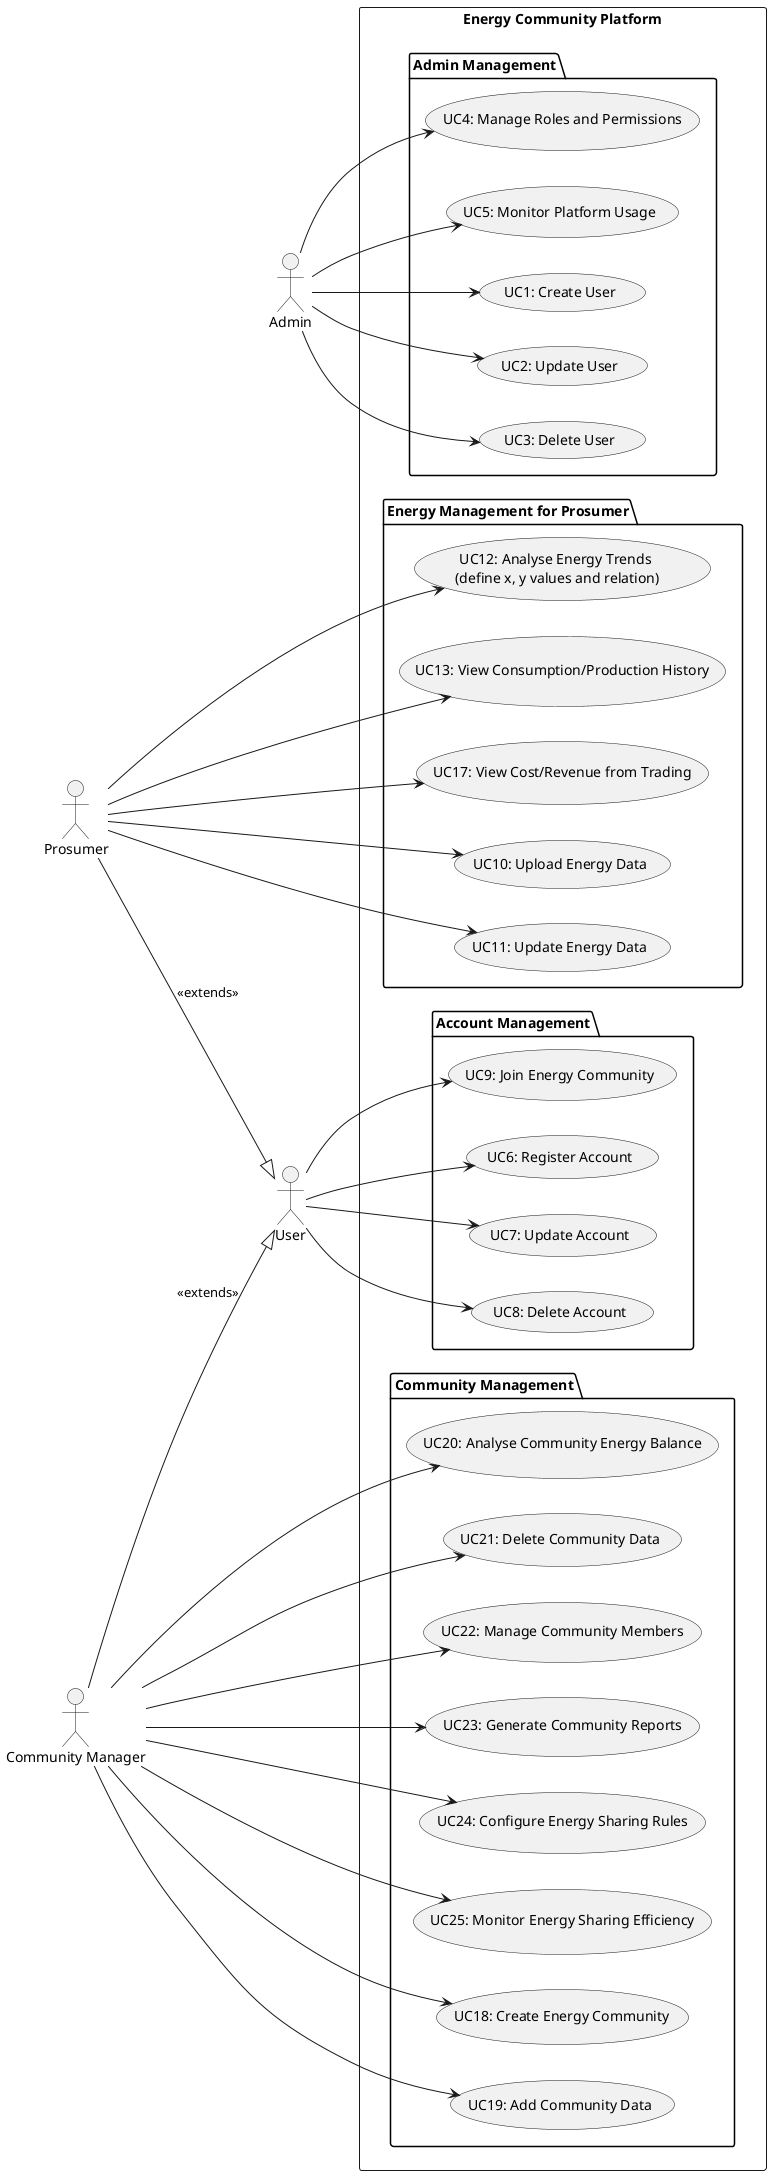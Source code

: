 @startuml
left to right direction

' Actors
actor Admin
actor User
actor Prosumer
actor "Community Manager" as CM
/' actor Grid
actor Solver '/

' Actor Relationships
Prosumer --|> User : <<extends>>
CM --|> User : <<extends>>

rectangle "Energy Community Platform" {

  ' Admin Use Cases
  package "Admin Management" {
    usecase "UC1: Create User" as UC1
    usecase "UC2: Update User" as UC2
    usecase "UC3: Delete User" as UC3
    usecase "UC4: Manage Roles and Permissions" as UC4
    usecase "UC5: Monitor Platform Usage" as UC5

    Admin --> UC1
    Admin --> UC2
    Admin --> UC3
    Admin --> UC4
    Admin --> UC5
  }

  ' User Use Cases
  package "Account Management" {
    usecase "UC6: Register Account" as UC6
    usecase "UC7: Update Account" as UC7
    usecase "UC8: Delete Account" as UC8
    usecase "UC9: Join Energy Community" as UC9

    User --> UC6
    User --> UC7
    User --> UC8
    User --> UC9
  }

  ' Prosumer Use Cases
  package "Energy Management for Prosumer" {
    usecase "UC10: Upload Energy Data" as UC10
    usecase "UC11: Update Energy Data" as UC11
    usecase "UC12: Analyse Energy Trends \n(define x, y values and relation)" as UC12
    usecase "UC13: View Consumption/Production History" as UC13
    /' usecase "UC14: Set Energy Usage Preferences" as UC14 '/
    /' usecase "UC15: Trade Energy with Community" as UC15 '/
    /' usecase "UC16: Optimize Energy Usage" as UC16 '/
    usecase "UC17: View Cost/Revenue from Trading" as UC17

    Prosumer --> UC10
    Prosumer --> UC11
    Prosumer --> UC12
    Prosumer --> UC13
/'     Prosumer --> UC14
    Prosumer --> UC15
    Prosumer --> UC16 '/
    Prosumer --> UC17
  }

  ' Community Manager Use Cases
  package "Community Management" {
    usecase "UC18: Create Energy Community" as UC18
    usecase "UC19: Add Community Data" as UC19
    usecase "UC20: Analyse Community Energy Balance" as UC20
    usecase "UC21: Delete Community Data" as UC21
    usecase "UC22: Manage Community Members" as UC22
    usecase "UC23: Generate Community Reports" as UC23
    usecase "UC24: Configure Energy Sharing Rules" as UC24
    usecase "UC25: Monitor Energy Sharing Efficiency" as UC25
    /' usecase "UC26: Set Community Energy Goals" as UC26 '/

    CM --> UC18
    CM --> UC19
    CM --> UC20
    CM --> UC21
    CM --> UC22
    CM --> UC23
    CM --> UC24
    CM --> UC25
/'     CM --> UC26 '/
  }


}

@enduml